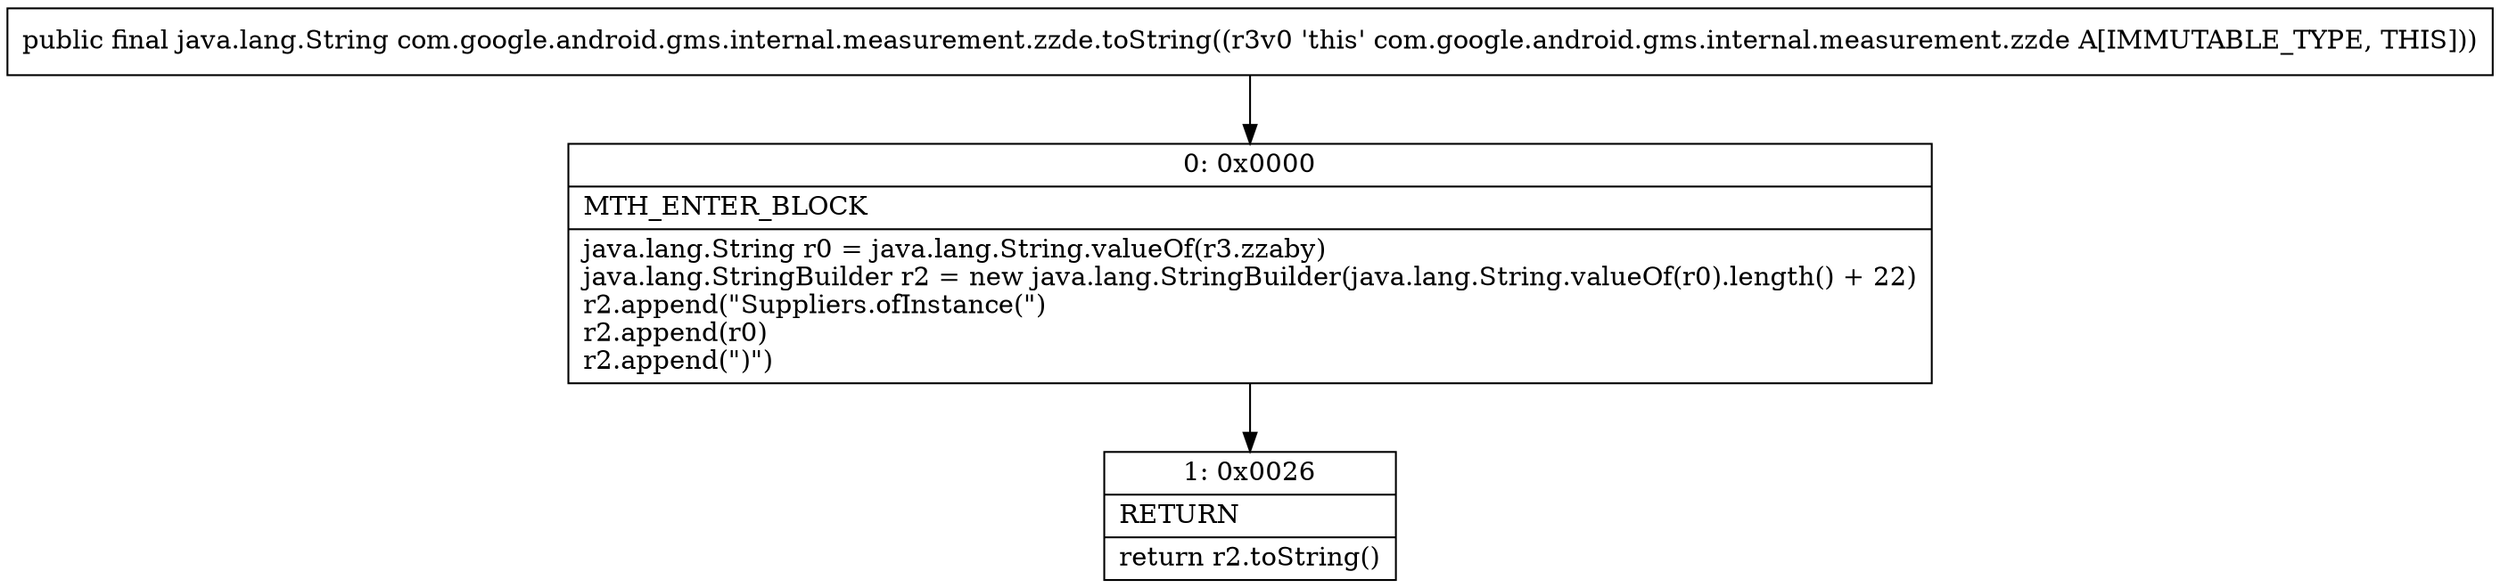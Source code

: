digraph "CFG forcom.google.android.gms.internal.measurement.zzde.toString()Ljava\/lang\/String;" {
Node_0 [shape=record,label="{0\:\ 0x0000|MTH_ENTER_BLOCK\l|java.lang.String r0 = java.lang.String.valueOf(r3.zzaby)\ljava.lang.StringBuilder r2 = new java.lang.StringBuilder(java.lang.String.valueOf(r0).length() + 22)\lr2.append(\"Suppliers.ofInstance(\")\lr2.append(r0)\lr2.append(\")\")\l}"];
Node_1 [shape=record,label="{1\:\ 0x0026|RETURN\l|return r2.toString()\l}"];
MethodNode[shape=record,label="{public final java.lang.String com.google.android.gms.internal.measurement.zzde.toString((r3v0 'this' com.google.android.gms.internal.measurement.zzde A[IMMUTABLE_TYPE, THIS])) }"];
MethodNode -> Node_0;
Node_0 -> Node_1;
}

